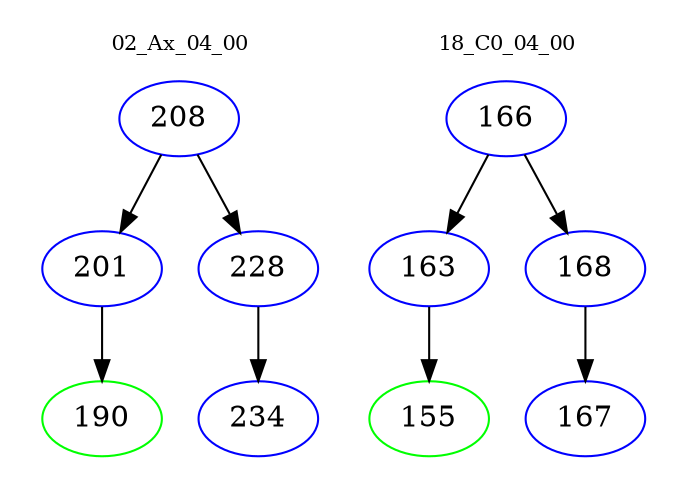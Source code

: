 digraph{
subgraph cluster_0 {
color = white
label = "02_Ax_04_00";
fontsize=10;
T0_208 [label="208", color="blue"]
T0_208 -> T0_201 [color="black"]
T0_201 [label="201", color="blue"]
T0_201 -> T0_190 [color="black"]
T0_190 [label="190", color="green"]
T0_208 -> T0_228 [color="black"]
T0_228 [label="228", color="blue"]
T0_228 -> T0_234 [color="black"]
T0_234 [label="234", color="blue"]
}
subgraph cluster_1 {
color = white
label = "18_C0_04_00";
fontsize=10;
T1_166 [label="166", color="blue"]
T1_166 -> T1_163 [color="black"]
T1_163 [label="163", color="blue"]
T1_163 -> T1_155 [color="black"]
T1_155 [label="155", color="green"]
T1_166 -> T1_168 [color="black"]
T1_168 [label="168", color="blue"]
T1_168 -> T1_167 [color="black"]
T1_167 [label="167", color="blue"]
}
}
